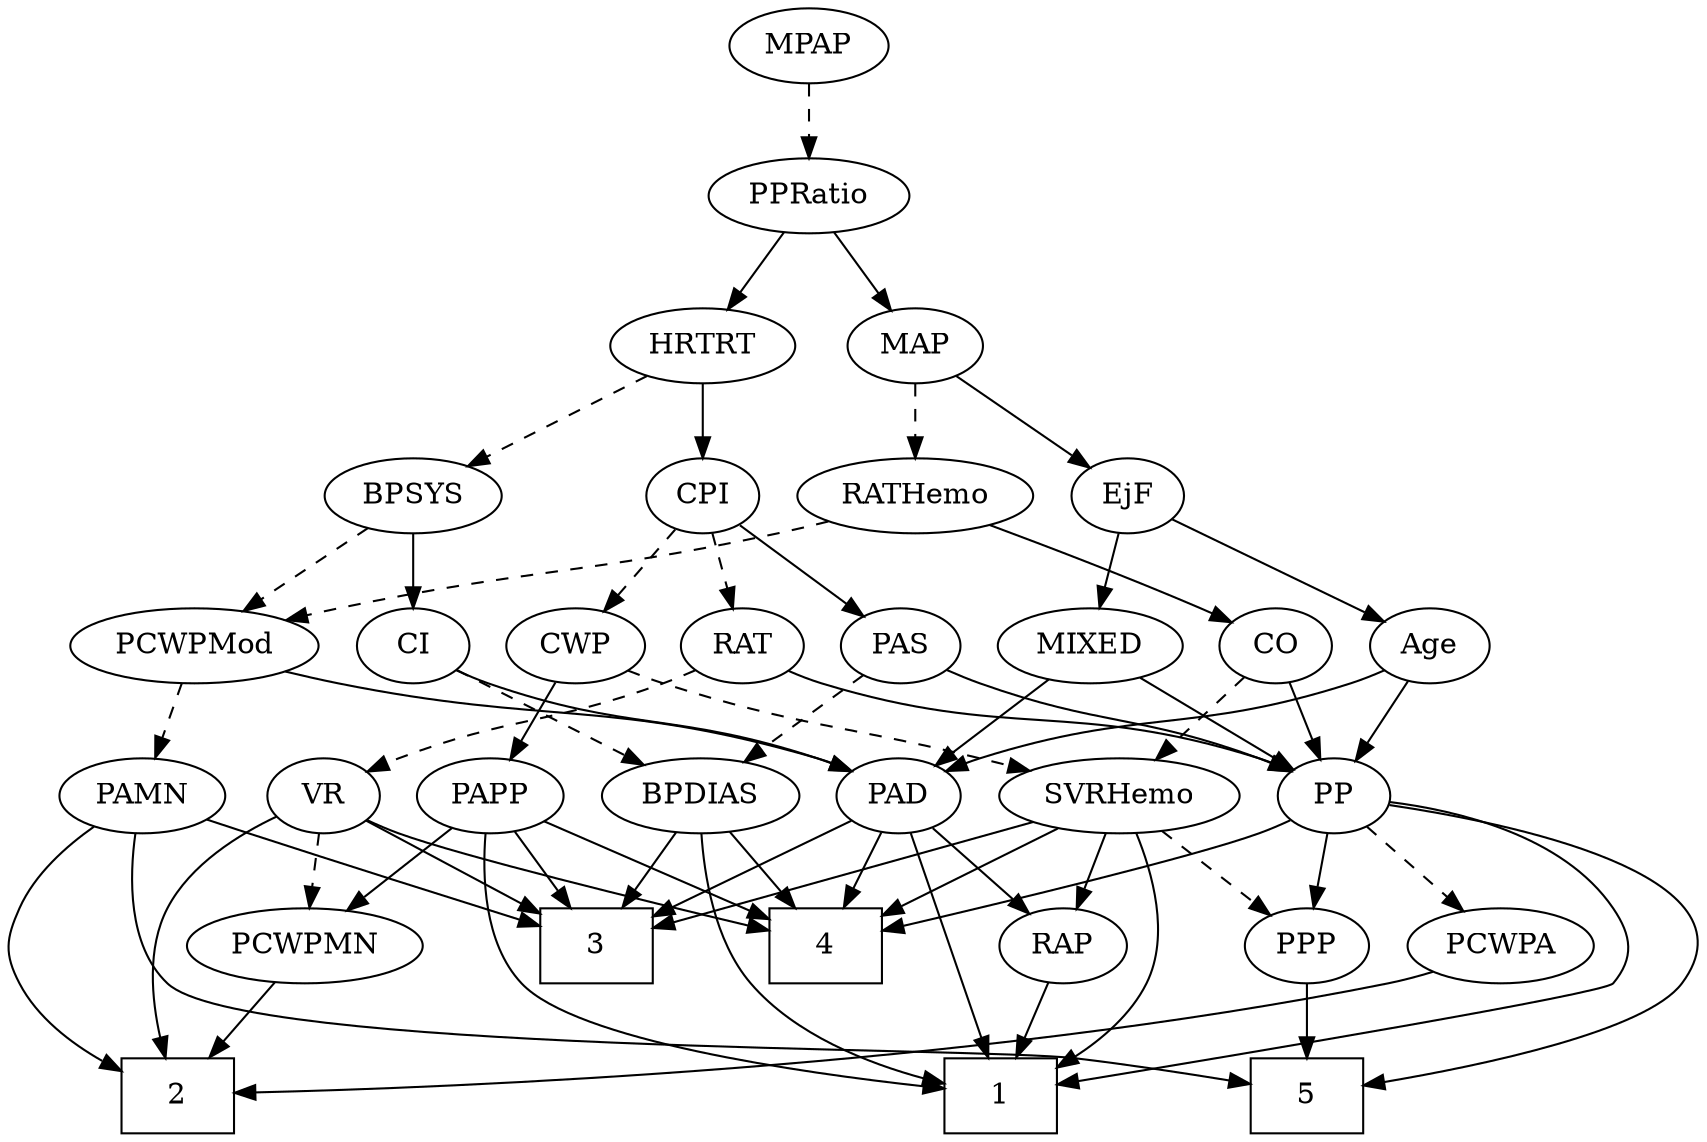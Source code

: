 strict digraph {
	graph [bb="0,0,778.98,540"];
	node [label="\N"];
	1	[height=0.5,
		pos="461.25,18",
		shape=box,
		width=0.75];
	2	[height=0.5,
		pos="77.254,18",
		shape=box,
		width=0.75];
	3	[height=0.5,
		pos="268.25,90",
		shape=box,
		width=0.75];
	4	[height=0.5,
		pos="378.25,90",
		shape=box,
		width=0.75];
	5	[height=0.5,
		pos="600.25,18",
		shape=box,
		width=0.75];
	RAP	[height=0.5,
		pos="489.25,90",
		width=0.77632];
	RAP -> 1	[pos="e,468.23,36.447 482.62,72.411 479.44,64.454 475.54,54.722 471.96,45.756",
		style=solid];
	PAS	[height=0.5,
		pos="419.25,234",
		width=0.75];
	BPDIAS	[height=0.5,
		pos="321.25,162",
		width=1.1735];
	PAS -> BPDIAS	[pos="e,342.18,177.94 401.28,220.16 387.07,210.01 366.94,195.64 350.43,183.84",
		style=dashed];
	PP	[height=0.5,
		pos="602.25,162",
		width=0.75];
	PAS -> PP	[pos="e,581.13,173.52 440.38,222.48 445.21,220.22 450.37,217.94 455.25,216 503.47,196.89 518.04,199.11 566.25,180 568.09,179.27 569.95,\
178.5 571.83,177.69",
		style=solid];
	PAD	[height=0.5,
		pos="410.25,162",
		width=0.79437];
	PAD -> 1	[pos="e,455.05,36.268 416.3,144.15 425.04,119.84 441.26,74.66 451.65,45.753",
		style=solid];
	PAD -> 3	[pos="e,295.25,104.31 388.38,150.22 365.97,139.17 330.76,121.81 304.24,108.74",
		style=solid];
	PAD -> 4	[pos="e,386.23,108.45 402.67,144.41 399.03,136.45 394.58,126.72 390.49,117.76",
		style=solid];
	PAD -> RAP	[pos="e,473.56,104.91 426.24,146.83 437.67,136.71 453.22,122.93 466.01,111.59",
		style=solid];
	PAMN	[height=0.5,
		pos="65.254,162",
		width=1.011];
	PAMN -> 2	[pos="e,50.177,30.992 42.273,147.72 28.751,138.5 12.853,124.85 5.254,108 -1.3232,93.414 -1.9654,86.279 5.254,72 12.952,56.774 27.314,44.852 \
41.198,36.204",
		style=solid];
	PAMN -> 3	[pos="e,241.17,100.34 94.339,150.97 130.52,138.49 192.32,117.18 231.68,103.61",
		style=solid];
	PAMN -> 5	[pos="e,573.23,24.055 61.69,143.83 58.594,123.58 57.19,90.359 76.254,72 110.07,39.434 450.67,41.827 497.25,36 519.21,33.254 543.64,29.262 \
563.2,25.836",
		style=solid];
	CWP	[height=0.5,
		pos="271.25,234",
		width=0.84854];
	SVRHemo	[height=0.5,
		pos="507.25,162",
		width=1.3902];
	CWP -> SVRHemo	[pos="e,469.52,174.02 294.72,222.36 300.1,220.11 305.83,217.86 311.25,216 370.82,195.63 387.56,196.72 448.25,180 452.02,178.96 455.92,\
177.87 459.83,176.77",
		style=dashed];
	PAPP	[height=0.5,
		pos="229.25,162",
		width=0.88464];
	CWP -> PAPP	[pos="e,238.94,179.15 261.51,216.76 256.37,208.19 249.95,197.49 244.19,187.9",
		style=solid];
	PCWPMod	[height=0.5,
		pos="98.254,234",
		width=1.4443];
	PCWPMod -> PAD	[pos="e,388.51,173.86 136.5,221.68 144.01,219.65 151.85,217.65 159.25,216 252.96,195.08 280.37,207.83 372.25,180 374.53,179.31 376.85,\
178.52 379.16,177.66",
		style=solid];
	PCWPMod -> PAMN	[pos="e,73.169,179.79 90.266,216.05 86.455,207.97 81.811,198.12 77.564,189.11",
		style=dashed];
	PCWPA	[height=0.5,
		pos="687.25,90",
		width=1.1555];
	PCWPA -> 2	[pos="e,104.34,19.397 656.82,77.604 650.12,75.45 643.01,73.427 636.25,72 442.67,31.115 204.67,21.745 114.36,19.617",
		style=solid];
	PCWPMN	[height=0.5,
		pos="135.25,90",
		width=1.3902];
	PCWPMN -> 2	[pos="e,91.71,36.447 121.51,72.411 114.57,64.031 105.99,53.682 98.243,44.332",
		style=solid];
	CO	[height=0.5,
		pos="563.25,234",
		width=0.75];
	CO -> SVRHemo	[pos="e,520.56,179.63 551.1,217.81 544.07,209.02 535.04,197.73 527,187.69",
		style=dashed];
	CO -> PP	[pos="e,593.26,179.15 572.3,216.76 577.07,208.19 583.04,197.49 588.38,187.9",
		style=solid];
	CI	[height=0.5,
		pos="195.25,234",
		width=0.75];
	CI -> PAD	[pos="e,388.01,173.71 216.29,222.24 221.13,220 226.31,217.78 231.25,216 292.11,194.09 311.18,201.28 372.25,180 374.36,179.27 376.51,178.46 \
378.67,177.61",
		style=solid];
	CI -> BPDIAS	[pos="e,296.29,176.87 215.5,221.75 234.9,210.97 264.56,194.5 287.53,181.73",
		style=dashed];
	SVRHemo -> 1	[pos="e,488.43,33.3 516.99,144.18 526.31,125.71 537.44,95.549 526.25,72 519.92,58.664 508.41,47.578 496.81,39.052",
		style=solid];
	SVRHemo -> 3	[pos="e,295.26,98.909 469.65,149.99 424.65,136.8 349.79,114.88 305.12,101.8",
		style=solid];
	SVRHemo -> 4	[pos="e,405.52,105.8 480.84,146.67 461.7,136.28 435.6,122.12 414.52,110.68",
		style=solid];
	SVRHemo -> RAP	[pos="e,493.57,107.79 502.9,144.05 500.86,136.14 498.39,126.54 496.12,117.69",
		style=solid];
	PPP	[height=0.5,
		pos="600.25,90",
		width=0.75];
	SVRHemo -> PPP	[pos="e,583.1,103.91 527.89,145.46 541.76,135.03 560.13,121.2 574.89,110.09",
		style=dashed];
	MIXED	[height=0.5,
		pos="648.25,234",
		width=1.1193];
	MIXED -> PAD	[pos="e,432.48,173.78 618.09,222 611.89,219.9 605.39,217.79 599.25,216 533.03,196.67 513.58,202.18 448.25,180 446.14,179.28 443.99,178.49 \
441.83,177.65",
		style=solid];
	MIXED -> PP	[pos="e,612.76,178.99 637.35,216.41 631.66,207.74 624.58,196.97 618.27,187.38",
		style=solid];
	BPSYS	[height=0.5,
		pos="195.25,306",
		width=1.0471];
	BPSYS -> PCWPMod	[pos="e,119.67,250.46 175.16,290.5 161.48,280.63 143.16,267.41 127.83,256.35",
		style=dashed];
	BPSYS -> CI	[pos="e,195.25,252.1 195.25,287.7 195.25,279.98 195.25,270.71 195.25,262.11",
		style=solid];
	BPDIAS -> 1	[pos="e,434.1,23.835 320.96,143.96 321.51,124.45 325.24,92.54 342.25,72 362.91,47.058 397.7,33.436 424.34,26.274",
		style=solid];
	BPDIAS -> 3	[pos="e,281.22,108.12 308.96,144.76 302.53,136.27 294.51,125.68 287.29,116.15",
		style=solid];
	BPDIAS -> 4	[pos="e,364.31,108.12 334.47,144.76 341.39,136.27 350.02,125.68 357.78,116.15",
		style=solid];
	HRTRT	[height=0.5,
		pos="325.25,378",
		width=1.1013];
	HRTRT -> BPSYS	[pos="e,219.48,320.04 300.5,363.67 280.04,352.65 250.81,336.91 228.34,324.82",
		style=dashed];
	CPI	[height=0.5,
		pos="325.25,306",
		width=0.75];
	HRTRT -> CPI	[pos="e,325.25,324.1 325.25,359.7 325.25,351.98 325.25,342.71 325.25,334.11",
		style=solid];
	RATHemo	[height=0.5,
		pos="419.25,306",
		width=1.3721];
	RATHemo -> PCWPMod	[pos="e,136.51,246.26 382.91,293.69 375.76,291.65 368.3,289.66 361.25,288 272.48,267.14 248.17,272.26 159.25,252 155.09,251.05 150.79,\
250 146.49,248.9",
		style=dashed];
	RATHemo -> CO	[pos="e,541.89,245.39 447.7,291.17 472.27,279.23 507.67,262.02 532.8,249.8",
		style=solid];
	MAP	[height=0.5,
		pos="419.25,378",
		width=0.84854];
	MAP -> RATHemo	[pos="e,419.25,324.1 419.25,359.7 419.25,351.98 419.25,342.71 419.25,334.11",
		style=dashed];
	EjF	[height=0.5,
		pos="513.25,306",
		width=0.75];
	MAP -> EjF	[pos="e,495.82,319.98 437.38,363.5 451.6,352.91 471.59,338.03 487.48,326.2",
		style=solid];
	MPAP	[height=0.5,
		pos="372.25,522",
		width=0.97491];
	PPRatio	[height=0.5,
		pos="372.25,450",
		width=1.1013];
	MPAP -> PPRatio	[pos="e,372.25,468.1 372.25,503.7 372.25,495.98 372.25,486.71 372.25,478.11",
		style=dashed];
	CPI -> PAS	[pos="e,401.97,247.87 342.93,291.83 357.2,281.21 377.48,266.11 393.54,254.15",
		style=solid];
	CPI -> CWP	[pos="e,283.58,250.98 313.27,289.46 306.38,280.53 297.57,269.11 289.8,259.04",
		style=dashed];
	RAT	[height=0.5,
		pos="347.25,234",
		width=0.75827];
	CPI -> RAT	[pos="e,341.98,251.79 330.58,288.05 333.09,280.06 336.15,270.33 338.96,261.4",
		style=dashed];
	PP -> 1	[pos="e,488.37,23.72 629.19,159.18 661.33,155.4 713.8,143.77 738.25,108 747.28,94.791 748.45,84.331 738.25,72 734.42,67.36 572.87,38.547 \
498.29,25.458",
		style=solid];
	PP -> 4	[pos="e,405.48,97.166 581.19,150.34 576.35,148.09 571.17,145.84 566.25,144 515.16,124.88 454.04,108.86 415.67,99.597",
		style=solid];
	PP -> 5	[pos="e,627.42,18.326 628.63,157.75 685.32,149.68 810.6,125.39 771.25,72 740.64,30.455 677.8,20.507 637.42,18.644",
		style=solid];
	PP -> PCWPA	[pos="e,668.85,106.16 618.64,147.5 630.66,137.61 647.23,123.96 661.07,112.56",
		style=dashed];
	PP -> PPP	[pos="e,600.74,108.1 601.76,143.7 601.54,135.98 601.27,126.71 601.03,118.11",
		style=solid];
	PPP -> 5	[pos="e,600.25,36.104 600.25,71.697 600.25,63.983 600.25,54.712 600.25,46.112",
		style=solid];
	PAPP -> 1	[pos="e,434.02,21.241 224.31,144.14 219.66,124.5 215.65,92.175 232.25,72 256.29,42.794 365.59,28.095 424.07,22.207",
		style=solid];
	PAPP -> 3	[pos="e,258.53,108.45 238.5,144.41 243.02,136.28 248.58,126.31 253.67,117.18",
		style=solid];
	PAPP -> 4	[pos="e,351.22,103.7 252.86,149.91 276.79,138.67 314.14,121.12 341.86,108.1",
		style=solid];
	PAPP -> PCWPMN	[pos="e,156.08,106.51 210.68,147.17 197.41,137.29 179.29,123.79 164.14,112.51",
		style=solid];
	VR	[height=0.5,
		pos="152.25,162",
		width=0.75];
	VR -> 2	[pos="e,72.494,36.174 129.33,152.1 111.27,143.72 87.342,129.25 76.254,108 66.348,89.016 67.46,64.506 70.563,46.015",
		style=solid];
	VR -> 3	[pos="e,240.95,107.48 171.67,149.28 188.19,139.32 212.35,124.74 232.37,112.65",
		style=solid];
	VR -> 4	[pos="e,351.05,97.055 173.32,150.33 178.16,148.08 183.33,145.83 188.25,144 240.25,124.63 302.53,108.55 341.26,99.353",
		style=solid];
	VR -> PCWPMN	[pos="e,139.45,108.28 148.14,144.05 146.25,136.26 143.95,126.82 141.83,118.08",
		style=dashed];
	RAT -> PP	[pos="e,581.67,173.78 368.22,222.04 373.06,219.81 378.26,217.64 383.25,216 462,190.11 487.51,205.89 566.25,180 568.17,179.37 570.13,178.66 \
572.08,177.9",
		style=solid];
	RAT -> VR	[pos="e,173.34,173.63 326.17,222.37 321.33,220.12 316.16,217.87 311.25,216 258,195.78 241.5,200.22 188.25,180 186.41,179.3 184.53,178.55 \
182.65,177.76",
		style=dashed];
	PPRatio -> HRTRT	[pos="e,336.31,395.47 361.12,432.41 355.38,423.87 348.27,413.28 341.9,403.79",
		style=solid];
	PPRatio -> MAP	[pos="e,408.52,394.99 383.39,432.41 389.21,423.74 396.44,412.97 402.89,403.38",
		style=solid];
	Age	[height=0.5,
		pos="491.25,234",
		width=0.75];
	Age -> PAD	[pos="e,426.5,177.04 475.25,219.17 463.57,209.07 447.53,195.21 434.31,183.79",
		style=solid];
	Age -> PP	[pos="e,583.05,175.11 510.34,220.97 527.97,209.85 554.38,193.19 574.37,180.58",
		style=solid];
	EjF -> MIXED	[pos="e,623.06,248.06 534.05,294.22 555.39,283.15 588.96,265.75 614.18,252.67",
		style=solid];
	EjF -> Age	[pos="e,496.53,251.79 507.93,288.05 505.42,280.06 502.36,270.33 499.55,261.4",
		style=solid];
}
